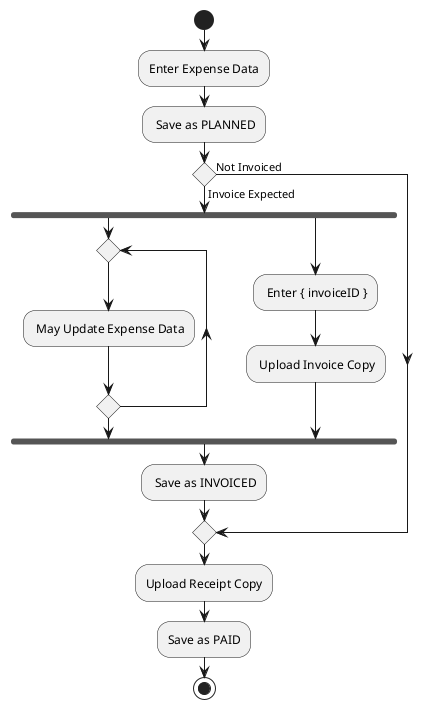 @startuml
start
:Enter Expense Data;
: Save as PLANNED;

if () then (Not Invoiced)
else (Invoice Expected)
    fork
        repeat
            : May Update Expense Data;
        repeat while
    fork again
        : Enter { invoiceID };
        : Upload Invoice Copy;
    end fork
    : Save as INVOICED;
endif
:Upload Receipt Copy;
:Save as PAID;

stop
@enduml